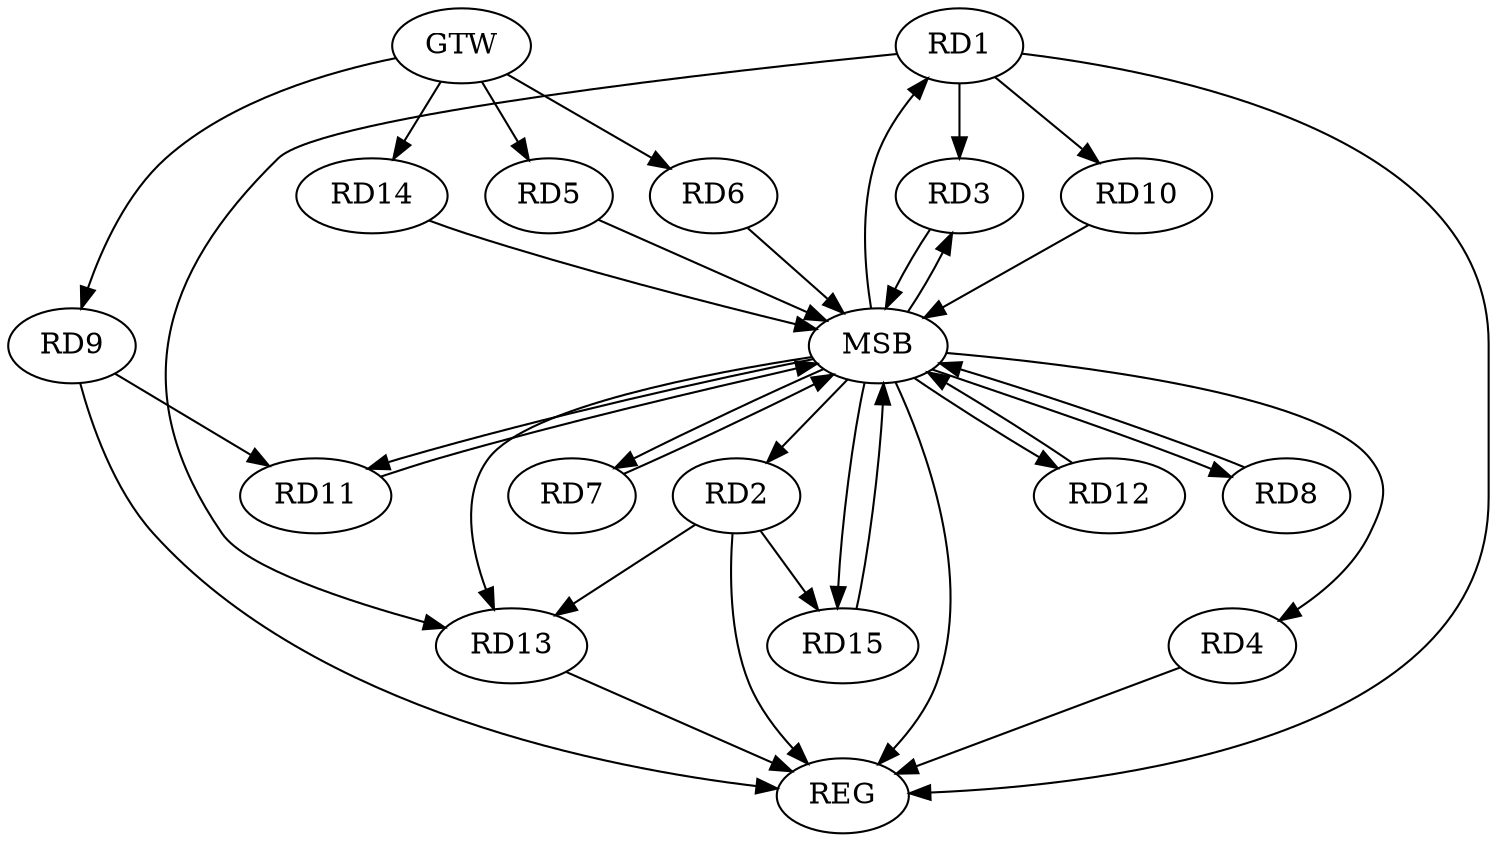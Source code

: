 strict digraph G {
  RD1 [ label="RD1" ];
  RD2 [ label="RD2" ];
  RD3 [ label="RD3" ];
  RD4 [ label="RD4" ];
  RD5 [ label="RD5" ];
  RD6 [ label="RD6" ];
  RD7 [ label="RD7" ];
  RD8 [ label="RD8" ];
  RD9 [ label="RD9" ];
  RD10 [ label="RD10" ];
  RD11 [ label="RD11" ];
  RD12 [ label="RD12" ];
  RD13 [ label="RD13" ];
  RD14 [ label="RD14" ];
  RD15 [ label="RD15" ];
  GTW [ label="GTW" ];
  REG [ label="REG" ];
  MSB [ label="MSB" ];
  RD1 -> RD3;
  RD1 -> RD10;
  RD1 -> RD13;
  RD2 -> RD13;
  RD2 -> RD15;
  RD9 -> RD11;
  GTW -> RD5;
  GTW -> RD6;
  GTW -> RD9;
  GTW -> RD14;
  RD1 -> REG;
  RD2 -> REG;
  RD4 -> REG;
  RD9 -> REG;
  RD13 -> REG;
  RD3 -> MSB;
  MSB -> RD12;
  MSB -> REG;
  RD5 -> MSB;
  RD6 -> MSB;
  MSB -> RD8;
  RD7 -> MSB;
  MSB -> RD3;
  RD8 -> MSB;
  MSB -> RD1;
  MSB -> RD2;
  RD10 -> MSB;
  MSB -> RD7;
  MSB -> RD11;
  RD11 -> MSB;
  MSB -> RD15;
  RD12 -> MSB;
  MSB -> RD4;
  RD14 -> MSB;
  RD15 -> MSB;
  MSB -> RD13;
}
